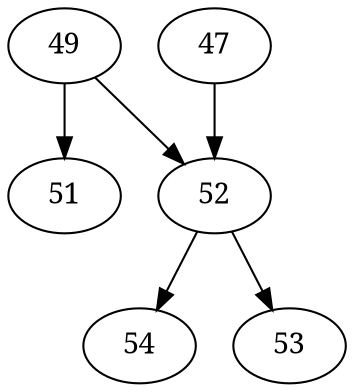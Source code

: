digraph {

edge[fontname="SimSun",fontcolor=red];
node[fontname="SimSun",size="20,20"];

49->51;
52->54;
47->52;
49->52;
52->53;

}
